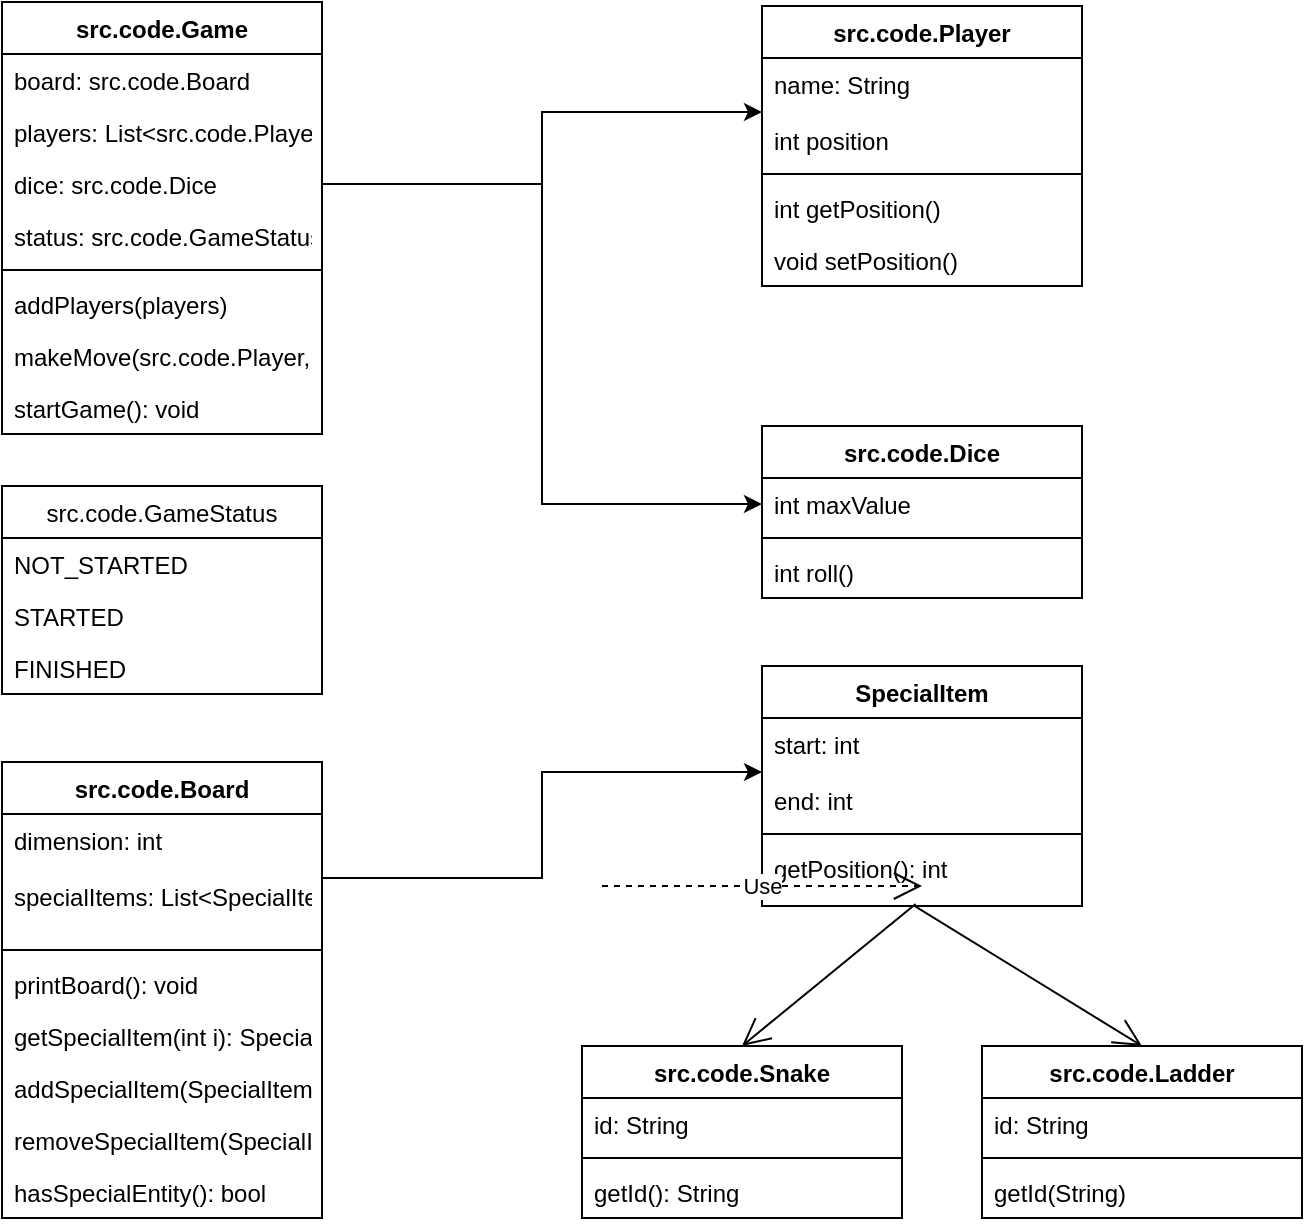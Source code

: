 <mxfile version="20.0.3" type="github">
  <diagram name="Page-1" id="9f46799a-70d6-7492-0946-bef42562c5a5">
    <mxGraphModel dx="1038" dy="547" grid="1" gridSize="10" guides="1" tooltips="1" connect="1" arrows="1" fold="1" page="1" pageScale="1" pageWidth="1100" pageHeight="850" background="none" math="0" shadow="0">
      <root>
        <mxCell id="0" />
        <mxCell id="1" parent="0" />
        <mxCell id="88yXpiBTKDqYzvacJlE9-1" value="src.code.Player" style="swimlane;fontStyle=1;align=center;verticalAlign=top;childLayout=stackLayout;horizontal=1;startSize=26;horizontalStack=0;resizeParent=1;resizeParentMax=0;resizeLast=0;collapsible=1;marginBottom=0;" vertex="1" parent="1">
          <mxGeometry x="530" y="350" width="160" height="140" as="geometry" />
        </mxCell>
        <mxCell id="88yXpiBTKDqYzvacJlE9-2" value="name: String&#xa;&#xa;int position" style="text;strokeColor=none;fillColor=none;align=left;verticalAlign=top;spacingLeft=4;spacingRight=4;overflow=hidden;rotatable=0;points=[[0,0.5],[1,0.5]];portConstraint=eastwest;" vertex="1" parent="88yXpiBTKDqYzvacJlE9-1">
          <mxGeometry y="26" width="160" height="54" as="geometry" />
        </mxCell>
        <mxCell id="88yXpiBTKDqYzvacJlE9-3" value="" style="line;strokeWidth=1;fillColor=none;align=left;verticalAlign=middle;spacingTop=-1;spacingLeft=3;spacingRight=3;rotatable=0;labelPosition=right;points=[];portConstraint=eastwest;" vertex="1" parent="88yXpiBTKDqYzvacJlE9-1">
          <mxGeometry y="80" width="160" height="8" as="geometry" />
        </mxCell>
        <mxCell id="88yXpiBTKDqYzvacJlE9-5" value="int getPosition()" style="text;strokeColor=none;fillColor=none;align=left;verticalAlign=top;spacingLeft=4;spacingRight=4;overflow=hidden;rotatable=0;points=[[0,0.5],[1,0.5]];portConstraint=eastwest;" vertex="1" parent="88yXpiBTKDqYzvacJlE9-1">
          <mxGeometry y="88" width="160" height="26" as="geometry" />
        </mxCell>
        <mxCell id="88yXpiBTKDqYzvacJlE9-6" value="void setPosition()" style="text;strokeColor=none;fillColor=none;align=left;verticalAlign=top;spacingLeft=4;spacingRight=4;overflow=hidden;rotatable=0;points=[[0,0.5],[1,0.5]];portConstraint=eastwest;" vertex="1" parent="88yXpiBTKDqYzvacJlE9-1">
          <mxGeometry y="114" width="160" height="26" as="geometry" />
        </mxCell>
        <mxCell id="88yXpiBTKDqYzvacJlE9-10" value="src.code.Dice" style="swimlane;fontStyle=1;align=center;verticalAlign=top;childLayout=stackLayout;horizontal=1;startSize=26;horizontalStack=0;resizeParent=1;resizeParentMax=0;resizeLast=0;collapsible=1;marginBottom=0;" vertex="1" parent="1">
          <mxGeometry x="530" y="560" width="160" height="86" as="geometry" />
        </mxCell>
        <mxCell id="88yXpiBTKDqYzvacJlE9-11" value="int maxValue" style="text;strokeColor=none;fillColor=none;align=left;verticalAlign=top;spacingLeft=4;spacingRight=4;overflow=hidden;rotatable=0;points=[[0,0.5],[1,0.5]];portConstraint=eastwest;" vertex="1" parent="88yXpiBTKDqYzvacJlE9-10">
          <mxGeometry y="26" width="160" height="26" as="geometry" />
        </mxCell>
        <mxCell id="88yXpiBTKDqYzvacJlE9-12" value="" style="line;strokeWidth=1;fillColor=none;align=left;verticalAlign=middle;spacingTop=-1;spacingLeft=3;spacingRight=3;rotatable=0;labelPosition=right;points=[];portConstraint=eastwest;" vertex="1" parent="88yXpiBTKDqYzvacJlE9-10">
          <mxGeometry y="52" width="160" height="8" as="geometry" />
        </mxCell>
        <mxCell id="88yXpiBTKDqYzvacJlE9-13" value="int roll()" style="text;strokeColor=none;fillColor=none;align=left;verticalAlign=top;spacingLeft=4;spacingRight=4;overflow=hidden;rotatable=0;points=[[0,0.5],[1,0.5]];portConstraint=eastwest;" vertex="1" parent="88yXpiBTKDqYzvacJlE9-10">
          <mxGeometry y="60" width="160" height="26" as="geometry" />
        </mxCell>
        <mxCell id="88yXpiBTKDqYzvacJlE9-23" value="src.code.Ladder" style="swimlane;fontStyle=1;align=center;verticalAlign=top;childLayout=stackLayout;horizontal=1;startSize=26;horizontalStack=0;resizeParent=1;resizeParentMax=0;resizeLast=0;collapsible=1;marginBottom=0;" vertex="1" parent="1">
          <mxGeometry x="640" y="870" width="160" height="86" as="geometry" />
        </mxCell>
        <mxCell id="88yXpiBTKDqYzvacJlE9-24" value="id: String" style="text;strokeColor=none;fillColor=none;align=left;verticalAlign=top;spacingLeft=4;spacingRight=4;overflow=hidden;rotatable=0;points=[[0,0.5],[1,0.5]];portConstraint=eastwest;" vertex="1" parent="88yXpiBTKDqYzvacJlE9-23">
          <mxGeometry y="26" width="160" height="26" as="geometry" />
        </mxCell>
        <mxCell id="88yXpiBTKDqYzvacJlE9-25" value="" style="line;strokeWidth=1;fillColor=none;align=left;verticalAlign=middle;spacingTop=-1;spacingLeft=3;spacingRight=3;rotatable=0;labelPosition=right;points=[];portConstraint=eastwest;" vertex="1" parent="88yXpiBTKDqYzvacJlE9-23">
          <mxGeometry y="52" width="160" height="8" as="geometry" />
        </mxCell>
        <mxCell id="88yXpiBTKDqYzvacJlE9-26" value="getId(String)" style="text;strokeColor=none;fillColor=none;align=left;verticalAlign=top;spacingLeft=4;spacingRight=4;overflow=hidden;rotatable=0;points=[[0,0.5],[1,0.5]];portConstraint=eastwest;" vertex="1" parent="88yXpiBTKDqYzvacJlE9-23">
          <mxGeometry y="60" width="160" height="26" as="geometry" />
        </mxCell>
        <mxCell id="88yXpiBTKDqYzvacJlE9-27" value="SpecialItem" style="swimlane;fontStyle=1;align=center;verticalAlign=top;childLayout=stackLayout;horizontal=1;startSize=26;horizontalStack=0;resizeParent=1;resizeParentMax=0;resizeLast=0;collapsible=1;marginBottom=0;" vertex="1" parent="1">
          <mxGeometry x="530" y="680" width="160" height="120" as="geometry" />
        </mxCell>
        <mxCell id="88yXpiBTKDqYzvacJlE9-28" value="start: int&#xa;&#xa;end: int" style="text;strokeColor=none;fillColor=none;align=left;verticalAlign=top;spacingLeft=4;spacingRight=4;overflow=hidden;rotatable=0;points=[[0,0.5],[1,0.5]];portConstraint=eastwest;" vertex="1" parent="88yXpiBTKDqYzvacJlE9-27">
          <mxGeometry y="26" width="160" height="54" as="geometry" />
        </mxCell>
        <mxCell id="88yXpiBTKDqYzvacJlE9-29" value="" style="line;strokeWidth=1;fillColor=none;align=left;verticalAlign=middle;spacingTop=-1;spacingLeft=3;spacingRight=3;rotatable=0;labelPosition=right;points=[];portConstraint=eastwest;" vertex="1" parent="88yXpiBTKDqYzvacJlE9-27">
          <mxGeometry y="80" width="160" height="8" as="geometry" />
        </mxCell>
        <mxCell id="88yXpiBTKDqYzvacJlE9-30" value="getPosition(): int" style="text;strokeColor=none;fillColor=none;align=left;verticalAlign=top;spacingLeft=4;spacingRight=4;overflow=hidden;rotatable=0;points=[[0,0.5],[1,0.5]];portConstraint=eastwest;" vertex="1" parent="88yXpiBTKDqYzvacJlE9-27">
          <mxGeometry y="88" width="160" height="32" as="geometry" />
        </mxCell>
        <mxCell id="88yXpiBTKDqYzvacJlE9-31" value="src.code.Snake" style="swimlane;fontStyle=1;align=center;verticalAlign=top;childLayout=stackLayout;horizontal=1;startSize=26;horizontalStack=0;resizeParent=1;resizeParentMax=0;resizeLast=0;collapsible=1;marginBottom=0;" vertex="1" parent="1">
          <mxGeometry x="440" y="870" width="160" height="86" as="geometry" />
        </mxCell>
        <mxCell id="88yXpiBTKDqYzvacJlE9-32" value="id: String" style="text;strokeColor=none;fillColor=none;align=left;verticalAlign=top;spacingLeft=4;spacingRight=4;overflow=hidden;rotatable=0;points=[[0,0.5],[1,0.5]];portConstraint=eastwest;" vertex="1" parent="88yXpiBTKDqYzvacJlE9-31">
          <mxGeometry y="26" width="160" height="26" as="geometry" />
        </mxCell>
        <mxCell id="88yXpiBTKDqYzvacJlE9-33" value="" style="line;strokeWidth=1;fillColor=none;align=left;verticalAlign=middle;spacingTop=-1;spacingLeft=3;spacingRight=3;rotatable=0;labelPosition=right;points=[];portConstraint=eastwest;" vertex="1" parent="88yXpiBTKDqYzvacJlE9-31">
          <mxGeometry y="52" width="160" height="8" as="geometry" />
        </mxCell>
        <mxCell id="88yXpiBTKDqYzvacJlE9-34" value="getId(): String" style="text;strokeColor=none;fillColor=none;align=left;verticalAlign=top;spacingLeft=4;spacingRight=4;overflow=hidden;rotatable=0;points=[[0,0.5],[1,0.5]];portConstraint=eastwest;" vertex="1" parent="88yXpiBTKDqYzvacJlE9-31">
          <mxGeometry y="60" width="160" height="26" as="geometry" />
        </mxCell>
        <mxCell id="88yXpiBTKDqYzvacJlE9-35" value="" style="endArrow=open;endFill=1;endSize=12;html=1;rounded=0;exitX=0.48;exitY=0.969;exitDx=0;exitDy=0;exitPerimeter=0;entryX=0.5;entryY=0;entryDx=0;entryDy=0;" edge="1" parent="1" source="88yXpiBTKDqYzvacJlE9-30" target="88yXpiBTKDqYzvacJlE9-31">
          <mxGeometry width="160" relative="1" as="geometry">
            <mxPoint x="450" y="740" as="sourcePoint" />
            <mxPoint x="610" y="740" as="targetPoint" />
          </mxGeometry>
        </mxCell>
        <mxCell id="88yXpiBTKDqYzvacJlE9-37" value="" style="endArrow=open;endFill=1;endSize=12;html=1;rounded=0;exitX=0.475;exitY=0.994;exitDx=0;exitDy=0;exitPerimeter=0;entryX=0.5;entryY=0;entryDx=0;entryDy=0;" edge="1" parent="1" source="88yXpiBTKDqYzvacJlE9-30" target="88yXpiBTKDqYzvacJlE9-23">
          <mxGeometry width="160" relative="1" as="geometry">
            <mxPoint x="450" y="740" as="sourcePoint" />
            <mxPoint x="610" y="740" as="targetPoint" />
          </mxGeometry>
        </mxCell>
        <mxCell id="88yXpiBTKDqYzvacJlE9-38" value="src.code.Board" style="swimlane;fontStyle=1;align=center;verticalAlign=top;childLayout=stackLayout;horizontal=1;startSize=26;horizontalStack=0;resizeParent=1;resizeParentMax=0;resizeLast=0;collapsible=1;marginBottom=0;" vertex="1" parent="1">
          <mxGeometry x="150" y="728" width="160" height="228" as="geometry" />
        </mxCell>
        <mxCell id="88yXpiBTKDqYzvacJlE9-39" value="dimension: int&#xa;&#xa;specialItems: List&lt;SpecialItem&gt;" style="text;strokeColor=none;fillColor=none;align=left;verticalAlign=top;spacingLeft=4;spacingRight=4;overflow=hidden;rotatable=0;points=[[0,0.5],[1,0.5]];portConstraint=eastwest;" vertex="1" parent="88yXpiBTKDqYzvacJlE9-38">
          <mxGeometry y="26" width="160" height="64" as="geometry" />
        </mxCell>
        <mxCell id="88yXpiBTKDqYzvacJlE9-40" value="" style="line;strokeWidth=1;fillColor=none;align=left;verticalAlign=middle;spacingTop=-1;spacingLeft=3;spacingRight=3;rotatable=0;labelPosition=right;points=[];portConstraint=eastwest;" vertex="1" parent="88yXpiBTKDqYzvacJlE9-38">
          <mxGeometry y="90" width="160" height="8" as="geometry" />
        </mxCell>
        <mxCell id="88yXpiBTKDqYzvacJlE9-41" value="printBoard(): void" style="text;strokeColor=none;fillColor=none;align=left;verticalAlign=top;spacingLeft=4;spacingRight=4;overflow=hidden;rotatable=0;points=[[0,0.5],[1,0.5]];portConstraint=eastwest;" vertex="1" parent="88yXpiBTKDqYzvacJlE9-38">
          <mxGeometry y="98" width="160" height="26" as="geometry" />
        </mxCell>
        <mxCell id="88yXpiBTKDqYzvacJlE9-42" value="getSpecialItem(int i): SpecialItem" style="text;strokeColor=none;fillColor=none;align=left;verticalAlign=top;spacingLeft=4;spacingRight=4;overflow=hidden;rotatable=0;points=[[0,0.5],[1,0.5]];portConstraint=eastwest;" vertex="1" parent="88yXpiBTKDqYzvacJlE9-38">
          <mxGeometry y="124" width="160" height="26" as="geometry" />
        </mxCell>
        <mxCell id="88yXpiBTKDqYzvacJlE9-43" value="addSpecialItem(SpecialItem sp)" style="text;strokeColor=none;fillColor=none;align=left;verticalAlign=top;spacingLeft=4;spacingRight=4;overflow=hidden;rotatable=0;points=[[0,0.5],[1,0.5]];portConstraint=eastwest;" vertex="1" parent="88yXpiBTKDqYzvacJlE9-38">
          <mxGeometry y="150" width="160" height="26" as="geometry" />
        </mxCell>
        <mxCell id="88yXpiBTKDqYzvacJlE9-46" value="removeSpecialItem(SpecialItem)" style="text;strokeColor=none;fillColor=none;align=left;verticalAlign=top;spacingLeft=4;spacingRight=4;overflow=hidden;rotatable=0;points=[[0,0.5],[1,0.5]];portConstraint=eastwest;" vertex="1" parent="88yXpiBTKDqYzvacJlE9-38">
          <mxGeometry y="176" width="160" height="26" as="geometry" />
        </mxCell>
        <mxCell id="88yXpiBTKDqYzvacJlE9-47" value="hasSpecialEntity(): bool" style="text;strokeColor=none;fillColor=none;align=left;verticalAlign=top;spacingLeft=4;spacingRight=4;overflow=hidden;rotatable=0;points=[[0,0.5],[1,0.5]];portConstraint=eastwest;" vertex="1" parent="88yXpiBTKDqYzvacJlE9-38">
          <mxGeometry y="202" width="160" height="26" as="geometry" />
        </mxCell>
        <mxCell id="88yXpiBTKDqYzvacJlE9-48" value="src.code.Game" style="swimlane;fontStyle=1;align=center;verticalAlign=top;childLayout=stackLayout;horizontal=1;startSize=26;horizontalStack=0;resizeParent=1;resizeParentMax=0;resizeLast=0;collapsible=1;marginBottom=0;" vertex="1" parent="1">
          <mxGeometry x="150" y="348" width="160" height="216" as="geometry" />
        </mxCell>
        <mxCell id="88yXpiBTKDqYzvacJlE9-49" value="board: src.code.Board" style="text;strokeColor=none;fillColor=none;align=left;verticalAlign=top;spacingLeft=4;spacingRight=4;overflow=hidden;rotatable=0;points=[[0,0.5],[1,0.5]];portConstraint=eastwest;" vertex="1" parent="88yXpiBTKDqYzvacJlE9-48">
          <mxGeometry y="26" width="160" height="26" as="geometry" />
        </mxCell>
        <mxCell id="88yXpiBTKDqYzvacJlE9-52" value="players: List&lt;src.code.Player&gt;" style="text;strokeColor=none;fillColor=none;align=left;verticalAlign=top;spacingLeft=4;spacingRight=4;overflow=hidden;rotatable=0;points=[[0,0.5],[1,0.5]];portConstraint=eastwest;" vertex="1" parent="88yXpiBTKDqYzvacJlE9-48">
          <mxGeometry y="52" width="160" height="26" as="geometry" />
        </mxCell>
        <mxCell id="88yXpiBTKDqYzvacJlE9-53" value="dice: src.code.Dice" style="text;strokeColor=none;fillColor=none;align=left;verticalAlign=top;spacingLeft=4;spacingRight=4;overflow=hidden;rotatable=0;points=[[0,0.5],[1,0.5]];portConstraint=eastwest;" vertex="1" parent="88yXpiBTKDqYzvacJlE9-48">
          <mxGeometry y="78" width="160" height="26" as="geometry" />
        </mxCell>
        <mxCell id="88yXpiBTKDqYzvacJlE9-54" value="status: src.code.GameStatus" style="text;strokeColor=none;fillColor=none;align=left;verticalAlign=top;spacingLeft=4;spacingRight=4;overflow=hidden;rotatable=0;points=[[0,0.5],[1,0.5]];portConstraint=eastwest;" vertex="1" parent="88yXpiBTKDqYzvacJlE9-48">
          <mxGeometry y="104" width="160" height="26" as="geometry" />
        </mxCell>
        <mxCell id="88yXpiBTKDqYzvacJlE9-50" value="" style="line;strokeWidth=1;fillColor=none;align=left;verticalAlign=middle;spacingTop=-1;spacingLeft=3;spacingRight=3;rotatable=0;labelPosition=right;points=[];portConstraint=eastwest;" vertex="1" parent="88yXpiBTKDqYzvacJlE9-48">
          <mxGeometry y="130" width="160" height="8" as="geometry" />
        </mxCell>
        <mxCell id="88yXpiBTKDqYzvacJlE9-51" value="addPlayers(players)&#xa;" style="text;strokeColor=none;fillColor=none;align=left;verticalAlign=top;spacingLeft=4;spacingRight=4;overflow=hidden;rotatable=0;points=[[0,0.5],[1,0.5]];portConstraint=eastwest;" vertex="1" parent="88yXpiBTKDqYzvacJlE9-48">
          <mxGeometry y="138" width="160" height="26" as="geometry" />
        </mxCell>
        <mxCell id="88yXpiBTKDqYzvacJlE9-59" value="makeMove(src.code.Player, src.code.Dice)" style="text;strokeColor=none;fillColor=none;align=left;verticalAlign=top;spacingLeft=4;spacingRight=4;overflow=hidden;rotatable=0;points=[[0,0.5],[1,0.5]];portConstraint=eastwest;" vertex="1" parent="88yXpiBTKDqYzvacJlE9-48">
          <mxGeometry y="164" width="160" height="26" as="geometry" />
        </mxCell>
        <mxCell id="88yXpiBTKDqYzvacJlE9-60" value="startGame(): void" style="text;strokeColor=none;fillColor=none;align=left;verticalAlign=top;spacingLeft=4;spacingRight=4;overflow=hidden;rotatable=0;points=[[0,0.5],[1,0.5]];portConstraint=eastwest;" vertex="1" parent="88yXpiBTKDqYzvacJlE9-48">
          <mxGeometry y="190" width="160" height="26" as="geometry" />
        </mxCell>
        <mxCell id="88yXpiBTKDqYzvacJlE9-55" value="src.code.GameStatus" style="swimlane;fontStyle=0;childLayout=stackLayout;horizontal=1;startSize=26;fillColor=none;horizontalStack=0;resizeParent=1;resizeParentMax=0;resizeLast=0;collapsible=1;marginBottom=0;" vertex="1" parent="1">
          <mxGeometry x="150" y="590" width="160" height="104" as="geometry" />
        </mxCell>
        <mxCell id="88yXpiBTKDqYzvacJlE9-56" value="NOT_STARTED" style="text;strokeColor=none;fillColor=none;align=left;verticalAlign=top;spacingLeft=4;spacingRight=4;overflow=hidden;rotatable=0;points=[[0,0.5],[1,0.5]];portConstraint=eastwest;" vertex="1" parent="88yXpiBTKDqYzvacJlE9-55">
          <mxGeometry y="26" width="160" height="26" as="geometry" />
        </mxCell>
        <mxCell id="88yXpiBTKDqYzvacJlE9-57" value="STARTED" style="text;strokeColor=none;fillColor=none;align=left;verticalAlign=top;spacingLeft=4;spacingRight=4;overflow=hidden;rotatable=0;points=[[0,0.5],[1,0.5]];portConstraint=eastwest;" vertex="1" parent="88yXpiBTKDqYzvacJlE9-55">
          <mxGeometry y="52" width="160" height="26" as="geometry" />
        </mxCell>
        <mxCell id="88yXpiBTKDqYzvacJlE9-58" value="FINISHED" style="text;strokeColor=none;fillColor=none;align=left;verticalAlign=top;spacingLeft=4;spacingRight=4;overflow=hidden;rotatable=0;points=[[0,0.5],[1,0.5]];portConstraint=eastwest;" vertex="1" parent="88yXpiBTKDqYzvacJlE9-55">
          <mxGeometry y="78" width="160" height="26" as="geometry" />
        </mxCell>
        <mxCell id="88yXpiBTKDqYzvacJlE9-61" value="Use" style="endArrow=open;endSize=12;dashed=1;html=1;rounded=0;" edge="1" parent="1">
          <mxGeometry width="160" relative="1" as="geometry">
            <mxPoint x="450" y="790" as="sourcePoint" />
            <mxPoint x="610" y="790" as="targetPoint" />
          </mxGeometry>
        </mxCell>
        <mxCell id="88yXpiBTKDqYzvacJlE9-62" style="edgeStyle=orthogonalEdgeStyle;rounded=0;orthogonalLoop=1;jettySize=auto;html=1;exitX=1;exitY=0.5;exitDx=0;exitDy=0;entryX=0;entryY=0.5;entryDx=0;entryDy=0;" edge="1" parent="1" source="88yXpiBTKDqYzvacJlE9-53" target="88yXpiBTKDqYzvacJlE9-2">
          <mxGeometry relative="1" as="geometry" />
        </mxCell>
        <mxCell id="88yXpiBTKDqYzvacJlE9-64" style="edgeStyle=orthogonalEdgeStyle;rounded=0;orthogonalLoop=1;jettySize=auto;html=1;exitX=1;exitY=0.5;exitDx=0;exitDy=0;entryX=0;entryY=0.5;entryDx=0;entryDy=0;" edge="1" parent="1" source="88yXpiBTKDqYzvacJlE9-53" target="88yXpiBTKDqYzvacJlE9-11">
          <mxGeometry relative="1" as="geometry" />
        </mxCell>
        <mxCell id="88yXpiBTKDqYzvacJlE9-66" style="edgeStyle=orthogonalEdgeStyle;rounded=0;orthogonalLoop=1;jettySize=auto;html=1;exitX=1;exitY=0.5;exitDx=0;exitDy=0;" edge="1" parent="1" source="88yXpiBTKDqYzvacJlE9-39" target="88yXpiBTKDqYzvacJlE9-28">
          <mxGeometry relative="1" as="geometry" />
        </mxCell>
      </root>
    </mxGraphModel>
  </diagram>
</mxfile>
